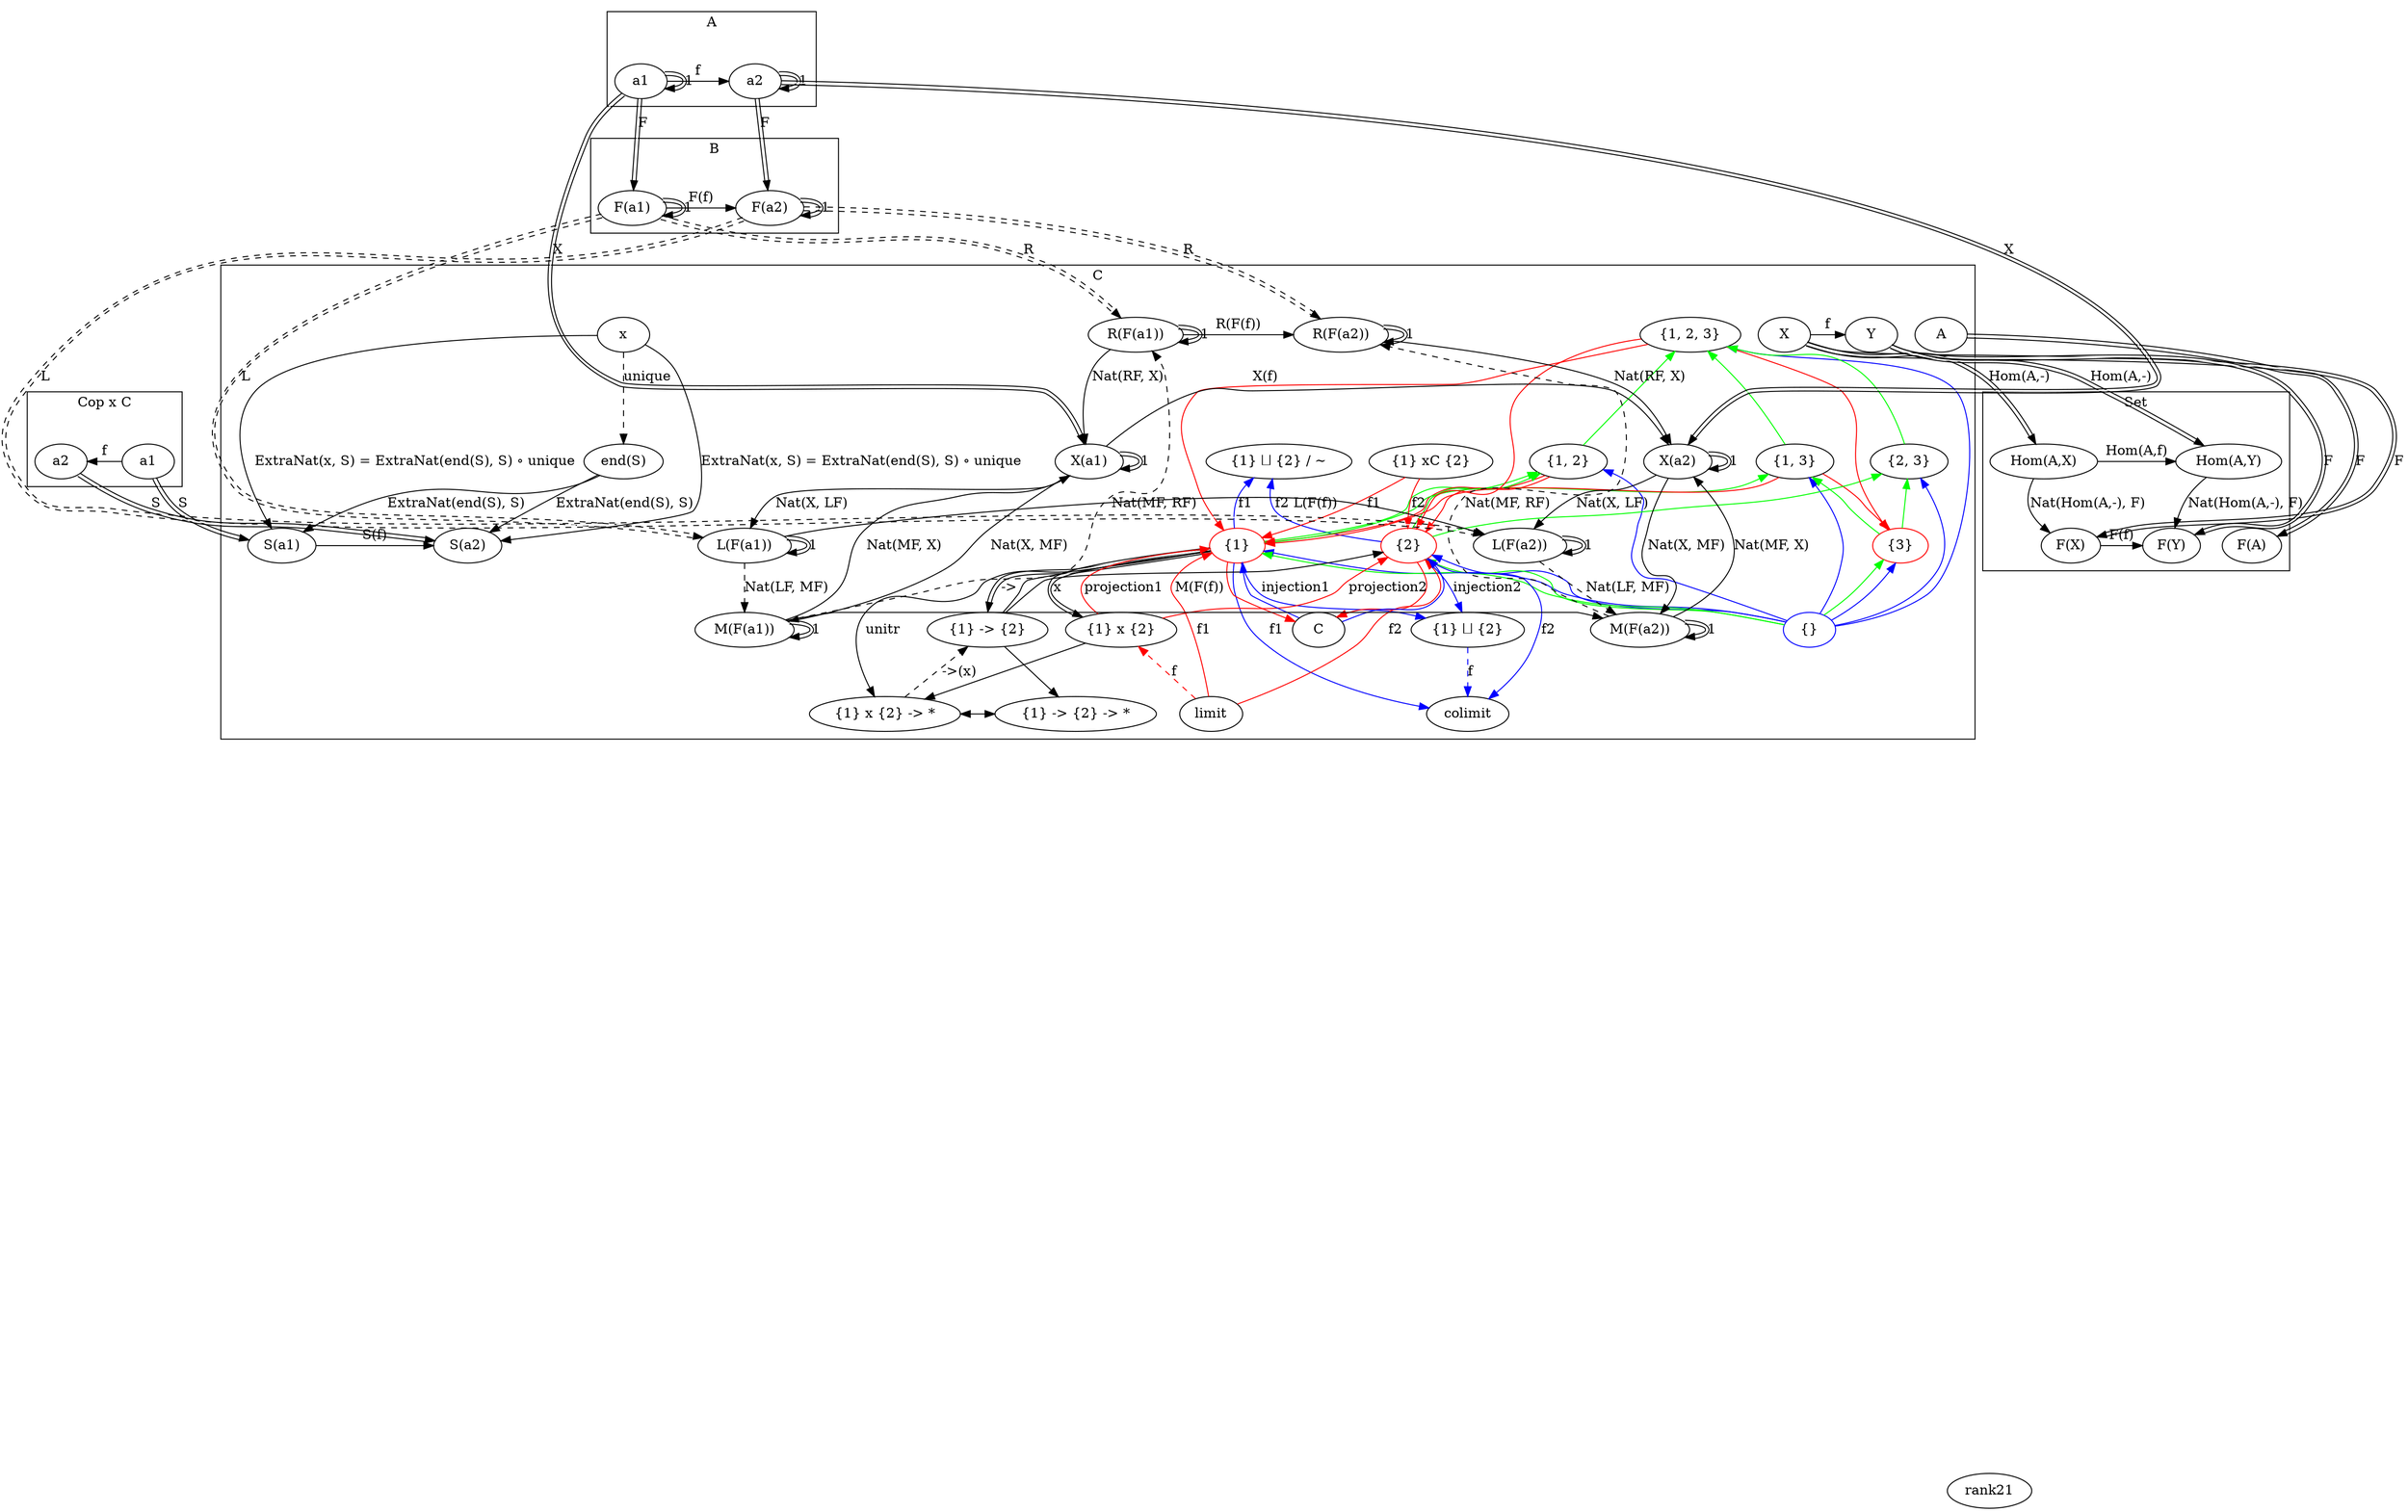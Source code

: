 digraph G {
  "rank1" [label="" style="invis" width="0"]
  "rank2" [label="" style="invis" width="0"]
  "rank3" [label="" style="invis" width="0"]
  "rank4" [label="" style="invis" width="0"]
  "rank5" [label="" style="invis" width="0"]
  "rank6" [label="" style="invis" width="0"]
  "rank7" [label="" style="invis" width="0"]
  "rank8" [label="" style="invis" width="0"]
  "rank9" [label="" style="invis" width="0"]
  "rank10" [label="" style="invis" width="0"]
  "rank11" [label="" style="invis" width="0"]
  "rank12" [label="" style="invis" width="0"]
  "rank13" [label="" style="invis" width="0"]
  "rank14" [label="" style="invis" width="0"]
  "rank15" [label="" style="invis" width="0"]
  "rank16" [label="" style="invis" width="0"]
  "rank17" [label="" style="invis" width="0"]
  "rank18" [label="" style="invis" width="0"]
  "rank19" [label="" style="invis" width="0"]
  "rank20" [label="" style="invis" width="0"]
  // "rank21" [label="" style="invis" width="0"]
  // "rank22" [label="" style="invis" width="0"]
  // "rank23" [label="" style="invis" width="0"]
  // "rank24" [label="" style="invis" width="0"]
  // "rank25" [label="" style="invis" width="0"]
  // "rank26" [label="" style="invis" width="0"]
  // "rank27" [label="" style="invis" width="0"]
  // "rank28" [label="" style="invis" width="0"]
  // "rank29" [label="" style="invis" width="0"]
  // "rank30" [label="" style="invis" width="0"]
  // "rank30" [label="" style="invis" width="0"]
  // "rank31" [label="" style="invis" width="0"]
  // "rank32" [label="" style="invis" width="0"]
  // "rank33" [label="" style="invis" width="0"]
  // "rank34" [label="" style="invis" width="0"]
  // "rank35" [label="" style="invis" width="0"]
  // "rank36" [label="" style="invis" width="0"]
  // "rank37" [label="" style="invis" width="0"]
  // "rank38" [label="" style="invis" width="0"]
  // "rank39" [label="" style="invis" width="0"]
  // "rank40" [label="" style="invis" width="0"]
  // "rank41" [label="" style="invis" width="0"]
  // "rank42" [label="" style="invis" width="0"]
  // "rank43" [label="" style="invis" width="0"]
  // "rank44" [label="" style="invis" width="0"]
  // "rank45" [label="" style="invis" width="0"]
  // "rank46" [label="" style="invis" width="0"]
  // "rank47" [label="" style="invis" width="0"]
  // "rank48" [label="" style="invis" width="0"]
  // "rank49" [label="" style="invis" width="0"]
  // "rank50" [label="" style="invis" width="0"]
  // "rank51" [label="" style="invis" width="0"]
  // "rank52" [label="" style="invis" width="0"]
  // "rank53" [label="" style="invis" width="0"]
  // "rank54" [label="" style="invis" width="0"]
  // "rank55" [label="" style="invis" width="0"]
  // "rank56" [label="" style="invis" width="0"]
  // "rank57" [label="" style="invis" width="0"]
  // "rank58" [label="" style="invis" width="0"]
  // "rank59" [label="" style="invis" width="0"]
  // "rank60" [label="" style="invis" width="0"]
  // "rank61" [label="" style="invis" width="0"]
  // "rank62" [label="" style="invis" width="0"]
  // "rank63" [label="" style="invis" width="0"]
  // "rank64" [label="" style="invis" width="0"]
  // "rank65" [label="" style="invis" width="0"]
  // "rank66" [label="" style="invis" width="0"]
  // "rank67" [label="" style="invis" width="0"]
  // "rank68" [label="" style="invis" width="0"]
  // "rank69" [label="" style="invis" width="0"]
  // "rank70" [label="" style="invis" width="0"]
  // "rank71" [label="" style="invis" width="0"]
  // "rank72" [label="" style="invis" width="0"]
  // "rank73" [label="" style="invis" width="0"]
  // "rank74" [label="" style="invis" width="0"]
  // "rank75" [label="" style="invis" width="0"]
  // "rank76" [label="" style="invis" width="0"]
  // "rank77" [label="" style="invis" width="0"]
  // "rank78" [label="" style="invis" width="0"]
  // "rank79" [label="" style="invis" width="0"]
  // "rank80" [label="" style="invis" width="0"]
  // "rank81" [label="" style="invis" width="0"]
  // "rank82" [label="" style="invis" width="0"]
  // "rank83" [label="" style="invis" width="0"]
  // "rank84" [label="" style="invis" width="0"]
  // "rank85" [label="" style="invis" width="0"]
  // "rank86" [label="" style="invis" width="0"]
  // "rank87" [label="" style="invis" width="0"]
  // "rank88" [label="" style="invis" width="0"]
  // "rank89" [label="" style="invis" width="0"]
  // "rank90" [label="" style="invis" width="0"]
  // "rank91" [label="" style="invis" width="0"]
  // "rank92" [label="" style="invis" width="0"]
  // "rank93" [label="" style="invis" width="0"]
  // "rank94" [label="" style="invis" width="0"]
  // "rank95" [label="" style="invis" width="0"]
  // "rank96" [label="" style="invis" width="0"]
  // "rank97" [label="" style="invis" width="0"]
  // "rank98" [label="" style="invis" width="0"]
  // "rank99" [label="" style="invis" width="0"]
  // "rank100" [label="" style="invis" width="0"]

  "rank1" -> "rank2"  [style="invis"]
  "rank2" -> "rank3"  [style="invis"]
  "rank3" -> "rank4"  [style="invis"]
  "rank4" -> "rank5"  [style="invis"]
  "rank5" -> "rank6"  [style="invis"]
  "rank6" -> "rank7"  [style="invis"]
  "rank7" -> "rank8"  [style="invis"]
  "rank8" -> "rank9"  [style="invis"]
  "rank9" -> "rank10"  [style="invis"]
  "rank10" -> "rank11"  [style="invis"]
  "rank11" -> "rank12"  [style="invis"]
  "rank12" -> "rank13"  [style="invis"]
  "rank13" -> "rank14"  [style="invis"]
  "rank14" -> "rank15"  [style="invis"]
  "rank15" -> "rank16"  [style="invis"]
  "rank16" -> "rank17"  [style="invis"]
  "rank17" -> "rank18"  [style="invis"]
  "rank18" -> "rank19"  [style="invis"]
  "rank19" -> "rank20"  [style="invis"]
  "rank20" -> "rank21"  [style="invis"]
  // "rank21" -> "rank22"  [style="invis"]
  // "rank22" -> "rank23"  [style="invis"]
  // "rank23" -> "rank24"  [style="invis"]
  // "rank24" -> "rank25"  [style="invis"]
  // "rank25" -> "rank26"  [style="invis"]
  // "rank26" -> "rank27"  [style="invis"]
  // "rank27" -> "rank28"  [style="invis"]
  // "rank28" -> "rank29"  [style="invis"]
  // "rank29" -> "rank30"  [style="invis"]
  // "rank30" -> "rank30"  [style="invis"]
  // "rank30" -> "rank31"  [style="invis"]
  // "rank31" -> "rank32"  [style="invis"]
  // "rank32" -> "rank33"  [style="invis"]
  // "rank33" -> "rank34"  [style="invis"]
  // "rank34" -> "rank35"  [style="invis"]
  // "rank35" -> "rank36"  [style="invis"]
  // "rank36" -> "rank37"  [style="invis"]
  // "rank37" -> "rank38"  [style="invis"]
  // "rank38" -> "rank39"  [style="invis"]
  // "rank39" -> "rank40"  [style="invis"]
  // "rank40" -> "rank41"  [style="invis"]
  // "rank41" -> "rank42"  [style="invis"]
  // "rank42" -> "rank43"  [style="invis"]
  // "rank43" -> "rank44"  [style="invis"]
  // "rank44" -> "rank45"  [style="invis"]
  // "rank45" -> "rank46"  [style="invis"]
  // "rank46" -> "rank47"  [style="invis"]
  // "rank47" -> "rank48"  [style="invis"]
  // "rank48" -> "rank49"  [style="invis"]
  // "rank49" -> "rank50"  [style="invis"]
  // "rank50" -> "rank51"  [style="invis"]
  // "rank51" -> "rank52"  [style="invis"]
  // "rank52" -> "rank53"  [style="invis"]
  // "rank53" -> "rank54"  [style="invis"]
  // "rank54" -> "rank55"  [style="invis"]
  // "rank55" -> "rank56"  [style="invis"]
  // "rank56" -> "rank57"  [style="invis"]
  // "rank57" -> "rank58"  [style="invis"]
  // "rank58" -> "rank59"  [style="invis"]
  // "rank59" -> "rank60"  [style="invis"]
  // "rank60" -> "rank61"  [style="invis"]
  // "rank61" -> "rank62"  [style="invis"]
  // "rank62" -> "rank63"  [style="invis"]
  // "rank63" -> "rank64"  [style="invis"]
  // "rank64" -> "rank65"  [style="invis"]
  // "rank65" -> "rank66"  [style="invis"]
  // "rank66" -> "rank67"  [style="invis"]
  // "rank67" -> "rank68"  [style="invis"]
  // "rank68" -> "rank69"  [style="invis"]
  // "rank69" -> "rank70"  [style="invis"]
  // "rank70" -> "rank71"  [style="invis"]
  // "rank71" -> "rank72"  [style="invis"]
  // "rank72" -> "rank73"  [style="invis"]
  // "rank73" -> "rank74"  [style="invis"]
  // "rank74" -> "rank75"  [style="invis"]
  // "rank75" -> "rank76"  [style="invis"]
  // "rank76" -> "rank77"  [style="invis"]
  // "rank77" -> "rank78"  [style="invis"]
  // "rank78" -> "rank79"  [style="invis"]
  // "rank79" -> "rank80"  [style="invis"]
  // "rank80" -> "rank81"  [style="invis"]
  // "rank81" -> "rank82"  [style="invis"]
  // "rank82" -> "rank83"  [style="invis"]
  // "rank83" -> "rank84"  [style="invis"]
  // "rank84" -> "rank85"  [style="invis"]
  // "rank85" -> "rank86"  [style="invis"]
  // "rank86" -> "rank87"  [style="invis"]
  // "rank87" -> "rank88"  [style="invis"]
  // "rank88" -> "rank89"  [style="invis"]
  // "rank89" -> "rank90"  [style="invis"]
  // "rank90" -> "rank91"  [style="invis"]
  // "rank91" -> "rank92"  [style="invis"]
  // "rank92" -> "rank93"  [style="invis"]
  // "rank93" -> "rank94"  [style="invis"]
  // "rank94" -> "rank95"  [style="invis"]
  // "rank95" -> "rank96"  [style="invis"]
  // "rank96" -> "rank97"  [style="invis"]
  // "rank97" -> "rank98"  [style="invis"]
  // "rank98" -> "rank99"  [style="invis"]
  // "rank99" -> "rank100"  [style="invis"]


  subgraph clusterC {
    label="C"

    // objects
      "{}"
      "{1}"
      "{2}"
      "{3}"
      "{1, 2}"
      "{1, 3}"
      "{2, 3}"
      "{1, 2, 3}"
    // END objects

    { rank="same" "rank1" "{1, 2, 3}" }
    { rank="same" "rank2" "{1, 2}" "{1, 3}" "{2, 3}" }
    { rank="same" "rank3" "{1}" "{2}" "{3}" }

    // subobject classifier
      "{1}" -> "{}" [color="green" dir="back"]
      "{2}" -> "{}" [color="green" dir="back"]
      "{3}" -> "{}" [color="green" dir="back"]
      "{1, 2}" -> "{1}" [color="green" dir="back"]
      "{1, 3}" -> "{1}" [color="green" dir="back"]
      "{1, 2}" -> "{2}" [color="green" dir="back"]
      "{2, 3}" -> "{2}" [color="green" dir="back"]
      "{1, 3}" -> "{3}" [color="green" dir="back"]
      "{2, 3}" -> "{3}" [color="green" dir="back"]
      "{1, 2, 3}" -> "{1, 2}" [color="green" dir="back"]
      "{1, 2, 3}" -> "{1, 3}" [color="green" dir="back"]
      "{1, 2, 3}" -> "{2, 3}" [color="green" dir="back"]
    // END subobject classifier

    // initial object
      "{}" [color="blue"]

      "{}" -> "{1}" [color="blue"]
      "{}" -> "{2}" [color="blue"]
      "{}" -> "{3}" [color="blue"]
      "{}" -> "{1, 2}" [color="blue"]
      "{}" -> "{1, 3}" [color="blue"]
      "{}" -> "{2, 3}" [color="blue"]
      "{}" -> "{1, 2, 3}" [color="blue"]
    // END initial object

    // terminal object
      "{1}" [color="red"]
      "{2}" [color="red"]
      "{3}" [color="red"]

      "{1, 2}" -> "{1}" [color="red"]
      "{1, 2, 3}" -> "{1}" [color="red"]
      "{1, 2, 3}" -> "{2}" [color="red"]
      "{1, 2, 3}" -> "{3}" [color="red"]
      "{1, 2}" -> "{2}" [color="red"]
      "{1, 3}" -> "{1}" [color="red"]
      "{1, 3}" -> "{3}" [color="red"]
    // END terminal object

    // adjunction
      "{1}" -> "{1} -> {2}" [color="black:white:black" label="->"]
      "{1}" -> "{1} x {2}" [color="black:white:black" label="x"]

      // left x (tensor product (functor))
      "{1}" -> "{1} x {2} -> *" [label="unitr"]
      "{1} x {2}" -> "{1} x {2} -> *"
      "{1} x {2} -> *" -> "{1} -> {2}" [label="->(x)", style="dashed"]

      // right -> (internal hom functor)
      "{1}" -> "{1} -> {2}" [arrowhead="none"]
      "{1} -> {2}" -> "{2}"
      "{1} -> {2}" -> "{1} -> {2} -> *"

      "{1} x {2} -> *" -> "{1} -> {2} -> *" [dir="both"]
    // END adjunction

    { rank="same" "rank10" "{1} x {2} -> *" "{1} -> {2} -> *" }

    // product
      "{1} x {2}"
      "limit"

      "limit" -> "{1}" [color="red" label="f1"]
      "limit" -> "{2}" [color="red" label="f2"]
      "limit" -> "{1} x {2}" [color="red" label="f", style="dashed"]

      "{1} x {2}" -> "{1}" [color="red" label="projection1"]
      "{1} x {2}" -> "{2}" [color="red" label="projection2"]
    // END product

    // sum
      "{1} ⨆ {2}"
      "colimit"

      "{1}" -> "colimit" [color="blue" label="f1"]
      "{2}" -> "colimit" [color="blue" label="f2"]
      "{1} ⨆ {2}" -> "colimit" [color="blue" label="f", style="dashed"]

      "{1}" -> "{1} ⨆ {2}" [color="blue" label="injection1"]
      "{2}" -> "{1} ⨆ {2}" [color="blue" label="injection2"]
    // END sum

    // pullback
      "{1} xC {2}"

      "{1} xC {2}" -> "{1}" [color="red" label="f1"]
      "{1} xC {2}" -> "{2}" [color="red" label="f2"]

      "{1}" -> "C" [color="red"]
      "{2}" -> "C" [color="red"]
    // END pullback

    // pushout
      "{1} ⨆ {2} / ∼"

      "{1}" -> "{1} ⨆ {2} / ∼" [color="blue" label="f1"]
      "{2}" -> "{1} ⨆ {2} / ∼" [color="blue" label="f2"]

      "C" -> "{1}" [color="blue"]
      "C" -> "{2}" [color="blue"]
    // END pushout  

    { rank="same" "rank6" "{1} x {2}" "{1} ⨆ {2}" }
    { rank="same" "rank8" "limit" "colimit" }
    { rank="same" "rank2" "{1} xC {2}" "{1} ⨆ {2} / ∼" }
  }

  // yoneda lemma
  subgraph clusterC {
    label="C"
    "A"
    "X"
    "Y"
    "X" -> "Y" [label="f"]
    { rank="same" "X" "Y" }
  }

  subgraph clusterSet {
    label="Set"
    "F(A)"
    "F(X)"
    "F(Y)"
    "Hom(A,X)"
    "Hom(A,Y)"
    "F(X)" -> "F(Y)" [label="F(f)"]
    "Hom(A,X)" -> "F(X)" [label="Nat(Hom(A,-), F)"]
    "Hom(A,Y)" -> "F(Y)" [label="Nat(Hom(A,-), F)"]
    "Hom(A,X)" -> "Hom(A,Y)" [label="Hom(A,f)"]
    { rank="same" "Hom(A,X)" "Hom(A,Y)" }
    { rank="same" "F(X)" "F(A)" "F(Y)" }
  }

  "A" -> "F(A)" [color="black:white:black" label="F"]
  "X" -> "F(X)" [color="black:white:black" label="F"]
  "Y" -> "F(Y)" [color="black:white:black" label="F"]
  "X" -> "Hom(A,X)" [color="black:white:black" label="Hom(A,-)"]
  "Y" -> "Hom(A,Y)" [color="black:white:black" label="Hom(A,-)"]
  // END yoneda lemma

  // kan extension
  // right
  subgraph clusterA {
    label="A"

    "a1"
    "a2"

    { rank="same" "a1" "a2" }
  }

  subgraph clusterB {
    label="B"

    "F(a1)"
    "F(a2)"

    { rank="same" "F(a1)" "F(a2)" }
  }

  subgraph clusterC {
    label="C"

    "R(F(a1))"
    "R(F(a2))"

    "X(a1)"
    "X(a2)"

    "M(F(a1))"
    "M(F(a2))"

    { rank="same" "R(F(a1))" "R(F(a2))" }
    { rank="same" "X(a1)" "X(a2)" }
    { rank="same" "M(F(a1))" "M(F(a2))" }
  }

  "R(F(a1))" -> "R(F(a1))" [color="black:white:black" label="1"]
  "R(F(a2))" -> "R(F(a2))" [color="black:white:black" label="1"]

  "R(F(a1))" -> "R(F(a2))" [label="R(F(f))"]

  "F(a1)" -> "R(F(a1))" [color="black:white:black" label="R", style="dashed"]
  "F(a2)" -> "R(F(a2))" [color="black:white:black" label="R", style="dashed"]

  "R(F(a1))" -> "X(a1)" [label="Nat(RF, X)"]
  "R(F(a2))" -> "X(a2)" [label="Nat(RF, X)"]

  "M(F(a1))" -> "X(a1)" [label="Nat(MF, X)"]
  "M(F(a2))" -> "X(a2)" [label="Nat(MF, X)"]

  "M(F(a1))" -> "R(F(a1))" [label="Nat(MF, RF)", style="dashed"]
  "M(F(a2))" -> "R(F(a2))" [label="Nat(MF, RF)", style="dashed"]

  // left
  subgraph clusterC {
    label="C"

    "L(F(a1))"
    "L(F(a2))"

    "X(a1)"
    "X(a2)"

    "M(F(a1))"
    "M(F(a2))"

    { rank="same" "L(F(a1))" "L(F(a2))" }
  }

  "a1" -> "a1" [color="black:white:black" label="1"]
  "a2" -> "a2" [color="black:white:black" label="1"]
  "F(a1)" -> "F(a1)" [color="black:white:black" label="1"]
  "F(a2)" -> "F(a2)" [color="black:white:black" label="1"]
  "L(F(a1))" -> "L(F(a1))" [color="black:white:black" label="1"]
  "L(F(a2))" -> "L(F(a2))" [color="black:white:black" label="1"]
  "X(a1)" -> "X(a1)" [color="black:white:black" label="1"]
  "X(a2)" -> "X(a2)" [color="black:white:black" label="1"]
  "M(F(a1))" -> "M(F(a1))" [color="black:white:black" label="1"]
  "M(F(a2))" -> "M(F(a2))" [color="black:white:black" label="1"]

  "a1" -> "a2" [label="f"]
  "F(a1)" -> "F(a2)" [label="F(f)"]
  "L(F(a1))" -> "L(F(a2))" [label="L(F(f))"]

  "a1" -> "F(a1)" [color="black:white:black" label="F"]
  "a2" -> "F(a2)" [color="black:white:black" label="F"]

  "a1" -> "X(a1)" [color="black:white:black" label="X"]
  "a2" -> "X(a2)" [color="black:white:black" label="X"]

  "X(a1)" -> "X(a2)" [label="X(f)"]

  "F(a1)" -> "L(F(a1))" [color="black:white:black" label="L", style="dashed"]
  "F(a2)" -> "L(F(a2))" [color="black:white:black" label="L", style="dashed"]


  "X(a1)" -> "L(F(a1))" [label="Nat(X, LF)"]
  "X(a2)" -> "L(F(a2))" [label="Nat(X, LF)"]

  "X(a1)" -> "M(F(a1))" [label="Nat(X, MF)"]
  "X(a2)" -> "M(F(a2))" [label="Nat(X, MF)"]

  "M(F(a1))" -> "M(F(a2))" [label="M(F(f))"]

  "L(F(a1))" -> "M(F(a1))" [label="Nat(LF, MF)", style="dashed"]
  "L(F(a2))" -> "M(F(a2))" [label="Nat(LF, MF)", style="dashed"]
  // END kan extension

  // end
  subgraph clusterCopxC {
    label="Cop x C"
    "Cop x C/a1" [label="a1"]
    "Cop x C/a2" [label="a2"]
    "Cop x C/a1" -> "Cop x C/a2" [label="f"]

    { rank="same" "Cop x C/a1" "Cop x C/a2" }
  }

  subgraph clusterC {
    label="C"
    "S(a1)"
    "S(a2)"
    "S(a1)" -> "S(a2)" [label="S(f)"]
    "end(S)"
    "x"

    { rank="same" "S(a1)" "S(a2)" }
  }

  "Cop x C/a1" -> "S(a1)" [color="black:white:black" label="S"]
  "Cop x C/a2" -> "S(a2)" [color="black:white:black" label="S"]

  "end(S)" -> "S(a1)" [label="ExtraNat(end(S), S)"]
  "end(S)" -> "S(a2)" [label="ExtraNat(end(S), S)"]

  "x" -> "S(a1)" [label="ExtraNat(x, S) = ExtraNat(end(S), S) ∘ unique"]
  "x" -> "S(a2)" [label="ExtraNat(x, S) = ExtraNat(end(S), S) ∘ unique"]

  "x" -> "end(S)" [label="unique", style="dashed"]
  // END end

  // coend
  // internal language
  // F-algebra
  // F-coalgebra
  // quotient object
}